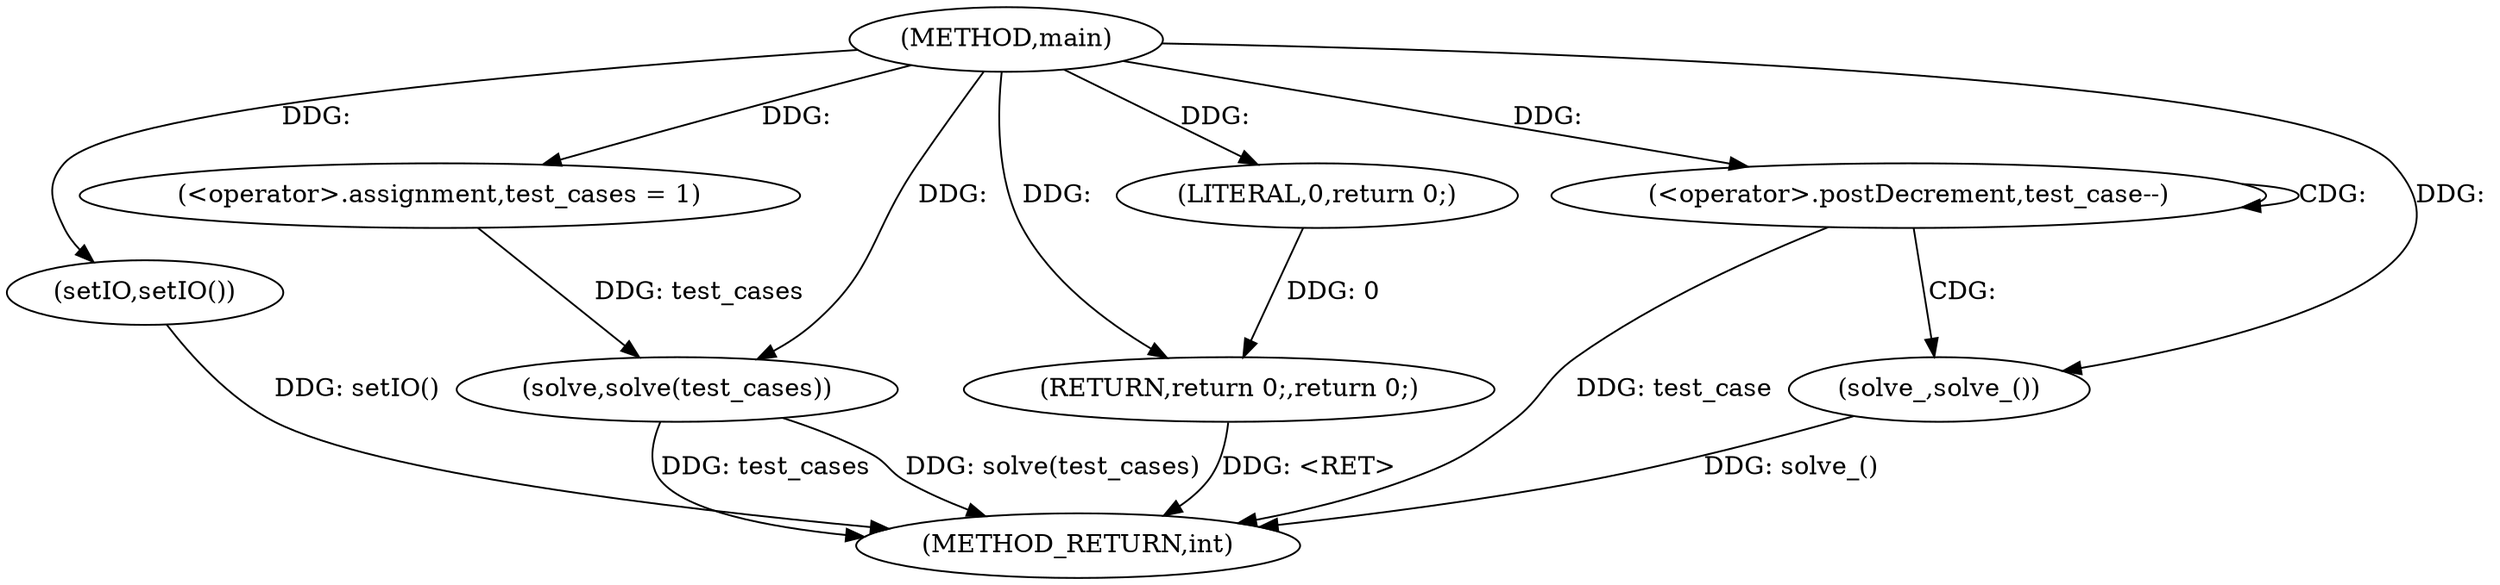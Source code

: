 digraph "main" {  
"1000380" [label = "(METHOD,main)" ]
"1000397" [label = "(METHOD_RETURN,int)" ]
"1000382" [label = "(setIO,setIO())" ]
"1000390" [label = "(<operator>.assignment,test_cases = 1)" ]
"1000393" [label = "(solve,solve(test_cases))" ]
"1000395" [label = "(RETURN,return 0;,return 0;)" ]
"1000396" [label = "(LITERAL,0,return 0;)" ]
"1000385" [label = "(<operator>.postDecrement,test_case--)" ]
"1000388" [label = "(solve_,solve_())" ]
  "1000395" -> "1000397"  [ label = "DDG: <RET>"] 
  "1000382" -> "1000397"  [ label = "DDG: setIO()"] 
  "1000393" -> "1000397"  [ label = "DDG: test_cases"] 
  "1000393" -> "1000397"  [ label = "DDG: solve(test_cases)"] 
  "1000388" -> "1000397"  [ label = "DDG: solve_()"] 
  "1000385" -> "1000397"  [ label = "DDG: test_case"] 
  "1000380" -> "1000382"  [ label = "DDG: "] 
  "1000380" -> "1000390"  [ label = "DDG: "] 
  "1000396" -> "1000395"  [ label = "DDG: 0"] 
  "1000380" -> "1000395"  [ label = "DDG: "] 
  "1000390" -> "1000393"  [ label = "DDG: test_cases"] 
  "1000380" -> "1000393"  [ label = "DDG: "] 
  "1000380" -> "1000396"  [ label = "DDG: "] 
  "1000380" -> "1000385"  [ label = "DDG: "] 
  "1000380" -> "1000388"  [ label = "DDG: "] 
  "1000385" -> "1000385"  [ label = "CDG: "] 
  "1000385" -> "1000388"  [ label = "CDG: "] 
}
